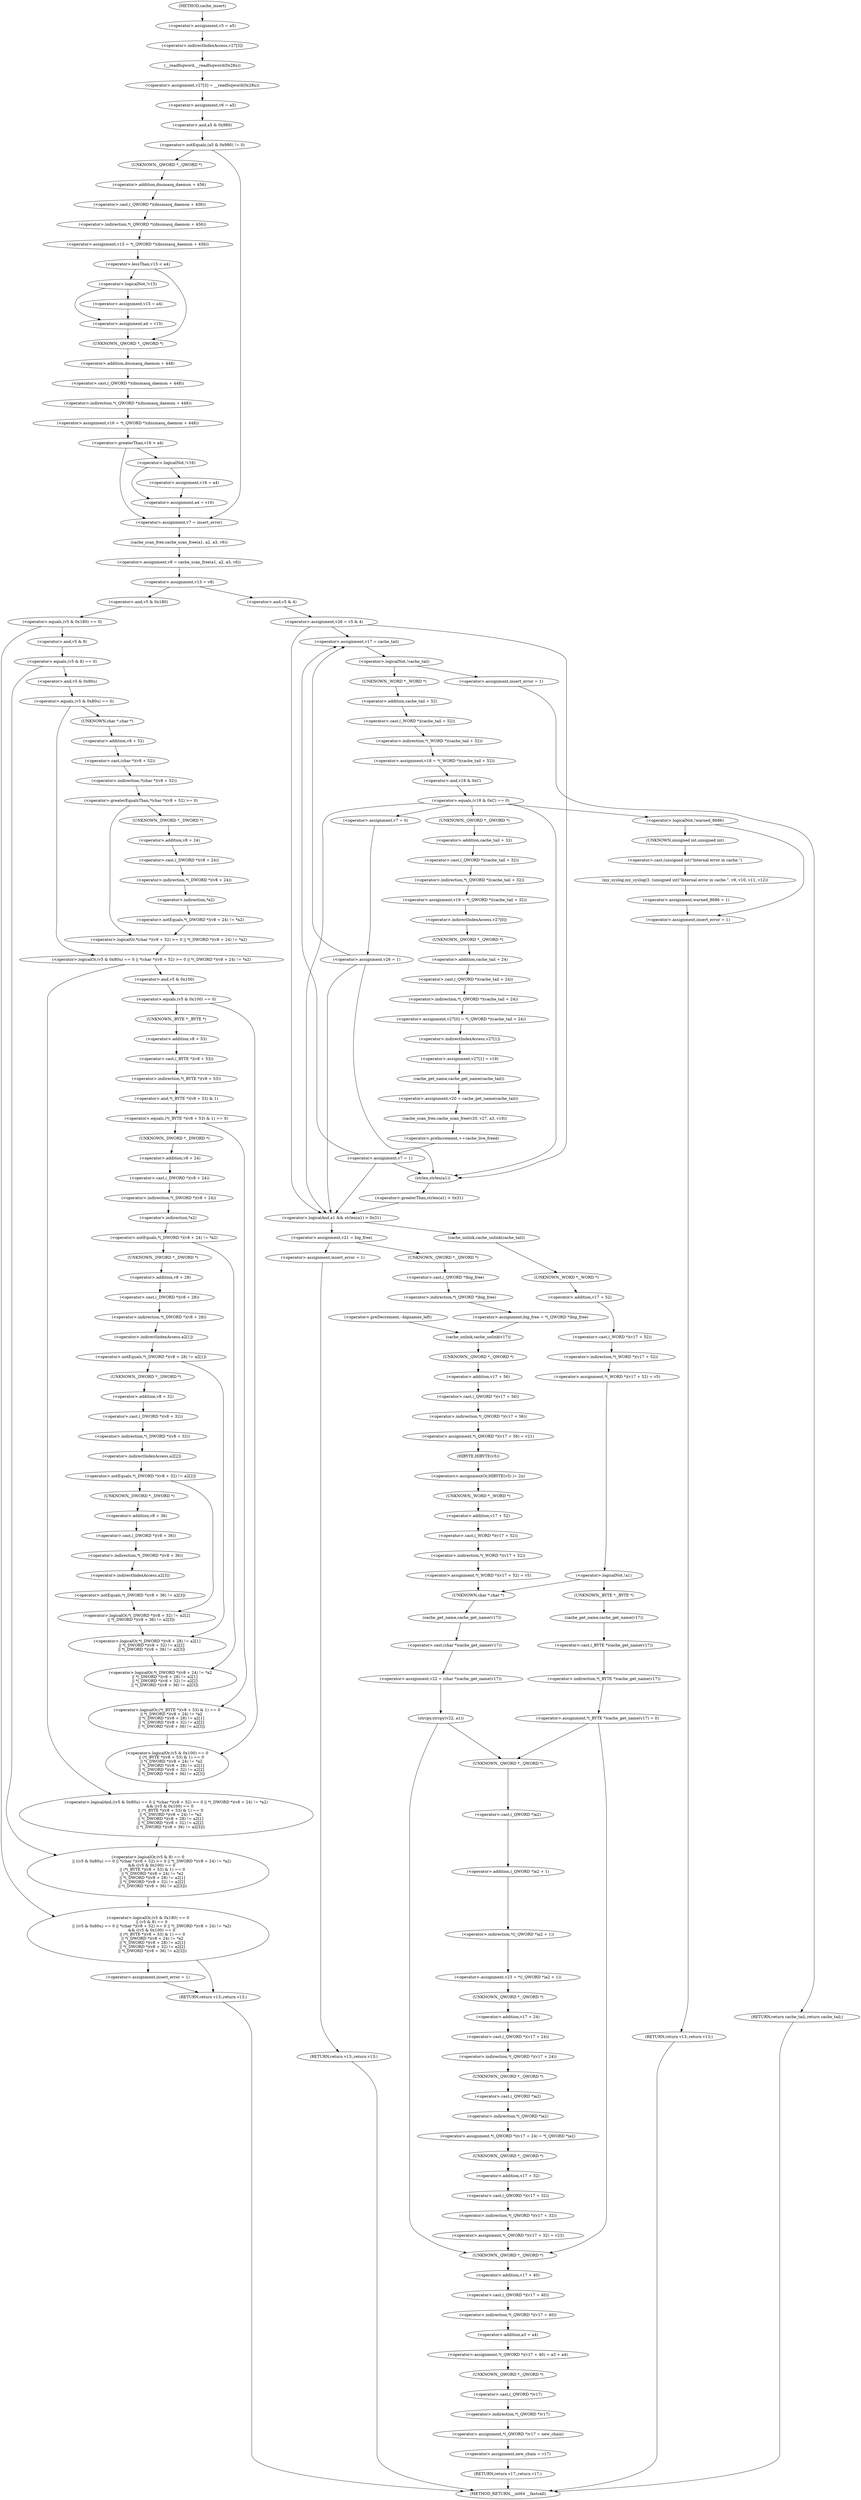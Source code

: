 digraph cache_insert {  
"1000148" [label = "(<operator>.assignment,v5 = a5)" ]
"1000151" [label = "(<operator>.assignment,v27[3] = __readfsqword(0x28u))" ]
"1000152" [label = "(<operator>.indirectIndexAccess,v27[3])" ]
"1000155" [label = "(__readfsqword,__readfsqword(0x28u))" ]
"1000157" [label = "(<operator>.assignment,v6 = a5)" ]
"1000161" [label = "(<operator>.notEquals,(a5 & 0x980) != 0)" ]
"1000162" [label = "(<operator>.and,a5 & 0x980)" ]
"1000167" [label = "(<operator>.assignment,v15 = *(_QWORD *)(dnsmasq_daemon + 456))" ]
"1000169" [label = "(<operator>.indirection,*(_QWORD *)(dnsmasq_daemon + 456))" ]
"1000170" [label = "(<operator>.cast,(_QWORD *)(dnsmasq_daemon + 456))" ]
"1000171" [label = "(UNKNOWN,_QWORD *,_QWORD *)" ]
"1000172" [label = "(<operator>.addition,dnsmasq_daemon + 456)" ]
"1000176" [label = "(<operator>.lessThan,v15 < a4)" ]
"1000181" [label = "(<operator>.logicalNot,!v15)" ]
"1000183" [label = "(<operator>.assignment,v15 = a4)" ]
"1000186" [label = "(<operator>.assignment,a4 = v15)" ]
"1000189" [label = "(<operator>.assignment,v16 = *(_QWORD *)(dnsmasq_daemon + 448))" ]
"1000191" [label = "(<operator>.indirection,*(_QWORD *)(dnsmasq_daemon + 448))" ]
"1000192" [label = "(<operator>.cast,(_QWORD *)(dnsmasq_daemon + 448))" ]
"1000193" [label = "(UNKNOWN,_QWORD *,_QWORD *)" ]
"1000194" [label = "(<operator>.addition,dnsmasq_daemon + 448)" ]
"1000198" [label = "(<operator>.greaterThan,v16 > a4)" ]
"1000203" [label = "(<operator>.logicalNot,!v16)" ]
"1000205" [label = "(<operator>.assignment,v16 = a4)" ]
"1000208" [label = "(<operator>.assignment,a4 = v16)" ]
"1000211" [label = "(<operator>.assignment,v7 = insert_error)" ]
"1000217" [label = "(<operator>.assignment,v8 = cache_scan_free(a1, a2, a3, v6))" ]
"1000219" [label = "(cache_scan_free,cache_scan_free(a1, a2, a3, v6))" ]
"1000224" [label = "(<operator>.assignment,v13 = v8)" ]
"1000231" [label = "(<operator>.logicalOr,(v5 & 0x180) == 0\n      || (v5 & 8) == 0\n      || ((v5 & 0x80u) == 0 || *(char *)(v8 + 52) >= 0 || *(_DWORD *)(v8 + 24) != *a2)\n      && ((v5 & 0x100) == 0\n       || (*(_BYTE *)(v8 + 53) & 1) == 0\n       || *(_DWORD *)(v8 + 24) != *a2\n       || *(_DWORD *)(v8 + 28) != a2[1]\n       || *(_DWORD *)(v8 + 32) != a2[2]\n       || *(_DWORD *)(v8 + 36) != a2[3]))" ]
"1000232" [label = "(<operator>.equals,(v5 & 0x180) == 0)" ]
"1000233" [label = "(<operator>.and,v5 & 0x180)" ]
"1000237" [label = "(<operator>.logicalOr,(v5 & 8) == 0\n      || ((v5 & 0x80u) == 0 || *(char *)(v8 + 52) >= 0 || *(_DWORD *)(v8 + 24) != *a2)\n      && ((v5 & 0x100) == 0\n       || (*(_BYTE *)(v8 + 53) & 1) == 0\n       || *(_DWORD *)(v8 + 24) != *a2\n       || *(_DWORD *)(v8 + 28) != a2[1]\n       || *(_DWORD *)(v8 + 32) != a2[2]\n       || *(_DWORD *)(v8 + 36) != a2[3]))" ]
"1000238" [label = "(<operator>.equals,(v5 & 8) == 0)" ]
"1000239" [label = "(<operator>.and,v5 & 8)" ]
"1000243" [label = "(<operator>.logicalAnd,((v5 & 0x80u) == 0 || *(char *)(v8 + 52) >= 0 || *(_DWORD *)(v8 + 24) != *a2)\n      && ((v5 & 0x100) == 0\n       || (*(_BYTE *)(v8 + 53) & 1) == 0\n       || *(_DWORD *)(v8 + 24) != *a2\n       || *(_DWORD *)(v8 + 28) != a2[1]\n       || *(_DWORD *)(v8 + 32) != a2[2]\n       || *(_DWORD *)(v8 + 36) != a2[3]))" ]
"1000244" [label = "(<operator>.logicalOr,(v5 & 0x80u) == 0 || *(char *)(v8 + 52) >= 0 || *(_DWORD *)(v8 + 24) != *a2)" ]
"1000245" [label = "(<operator>.equals,(v5 & 0x80u) == 0)" ]
"1000246" [label = "(<operator>.and,v5 & 0x80u)" ]
"1000250" [label = "(<operator>.logicalOr,*(char *)(v8 + 52) >= 0 || *(_DWORD *)(v8 + 24) != *a2)" ]
"1000251" [label = "(<operator>.greaterEqualsThan,*(char *)(v8 + 52) >= 0)" ]
"1000252" [label = "(<operator>.indirection,*(char *)(v8 + 52))" ]
"1000253" [label = "(<operator>.cast,(char *)(v8 + 52))" ]
"1000254" [label = "(UNKNOWN,char *,char *)" ]
"1000255" [label = "(<operator>.addition,v8 + 52)" ]
"1000259" [label = "(<operator>.notEquals,*(_DWORD *)(v8 + 24) != *a2)" ]
"1000260" [label = "(<operator>.indirection,*(_DWORD *)(v8 + 24))" ]
"1000261" [label = "(<operator>.cast,(_DWORD *)(v8 + 24))" ]
"1000262" [label = "(UNKNOWN,_DWORD *,_DWORD *)" ]
"1000263" [label = "(<operator>.addition,v8 + 24)" ]
"1000266" [label = "(<operator>.indirection,*a2)" ]
"1000268" [label = "(<operator>.logicalOr,(v5 & 0x100) == 0\n       || (*(_BYTE *)(v8 + 53) & 1) == 0\n       || *(_DWORD *)(v8 + 24) != *a2\n       || *(_DWORD *)(v8 + 28) != a2[1]\n       || *(_DWORD *)(v8 + 32) != a2[2]\n       || *(_DWORD *)(v8 + 36) != a2[3])" ]
"1000269" [label = "(<operator>.equals,(v5 & 0x100) == 0)" ]
"1000270" [label = "(<operator>.and,v5 & 0x100)" ]
"1000274" [label = "(<operator>.logicalOr,(*(_BYTE *)(v8 + 53) & 1) == 0\n       || *(_DWORD *)(v8 + 24) != *a2\n       || *(_DWORD *)(v8 + 28) != a2[1]\n       || *(_DWORD *)(v8 + 32) != a2[2]\n       || *(_DWORD *)(v8 + 36) != a2[3])" ]
"1000275" [label = "(<operator>.equals,(*(_BYTE *)(v8 + 53) & 1) == 0)" ]
"1000276" [label = "(<operator>.and,*(_BYTE *)(v8 + 53) & 1)" ]
"1000277" [label = "(<operator>.indirection,*(_BYTE *)(v8 + 53))" ]
"1000278" [label = "(<operator>.cast,(_BYTE *)(v8 + 53))" ]
"1000279" [label = "(UNKNOWN,_BYTE *,_BYTE *)" ]
"1000280" [label = "(<operator>.addition,v8 + 53)" ]
"1000285" [label = "(<operator>.logicalOr,*(_DWORD *)(v8 + 24) != *a2\n       || *(_DWORD *)(v8 + 28) != a2[1]\n       || *(_DWORD *)(v8 + 32) != a2[2]\n       || *(_DWORD *)(v8 + 36) != a2[3])" ]
"1000286" [label = "(<operator>.notEquals,*(_DWORD *)(v8 + 24) != *a2)" ]
"1000287" [label = "(<operator>.indirection,*(_DWORD *)(v8 + 24))" ]
"1000288" [label = "(<operator>.cast,(_DWORD *)(v8 + 24))" ]
"1000289" [label = "(UNKNOWN,_DWORD *,_DWORD *)" ]
"1000290" [label = "(<operator>.addition,v8 + 24)" ]
"1000293" [label = "(<operator>.indirection,*a2)" ]
"1000295" [label = "(<operator>.logicalOr,*(_DWORD *)(v8 + 28) != a2[1]\n       || *(_DWORD *)(v8 + 32) != a2[2]\n       || *(_DWORD *)(v8 + 36) != a2[3])" ]
"1000296" [label = "(<operator>.notEquals,*(_DWORD *)(v8 + 28) != a2[1])" ]
"1000297" [label = "(<operator>.indirection,*(_DWORD *)(v8 + 28))" ]
"1000298" [label = "(<operator>.cast,(_DWORD *)(v8 + 28))" ]
"1000299" [label = "(UNKNOWN,_DWORD *,_DWORD *)" ]
"1000300" [label = "(<operator>.addition,v8 + 28)" ]
"1000303" [label = "(<operator>.indirectIndexAccess,a2[1])" ]
"1000306" [label = "(<operator>.logicalOr,*(_DWORD *)(v8 + 32) != a2[2]\n       || *(_DWORD *)(v8 + 36) != a2[3])" ]
"1000307" [label = "(<operator>.notEquals,*(_DWORD *)(v8 + 32) != a2[2])" ]
"1000308" [label = "(<operator>.indirection,*(_DWORD *)(v8 + 32))" ]
"1000309" [label = "(<operator>.cast,(_DWORD *)(v8 + 32))" ]
"1000310" [label = "(UNKNOWN,_DWORD *,_DWORD *)" ]
"1000311" [label = "(<operator>.addition,v8 + 32)" ]
"1000314" [label = "(<operator>.indirectIndexAccess,a2[2])" ]
"1000317" [label = "(<operator>.notEquals,*(_DWORD *)(v8 + 36) != a2[3])" ]
"1000318" [label = "(<operator>.indirection,*(_DWORD *)(v8 + 36))" ]
"1000319" [label = "(<operator>.cast,(_DWORD *)(v8 + 36))" ]
"1000320" [label = "(UNKNOWN,_DWORD *,_DWORD *)" ]
"1000321" [label = "(<operator>.addition,v8 + 36)" ]
"1000324" [label = "(<operator>.indirectIndexAccess,a2[3])" ]
"1000328" [label = "(<operator>.assignment,insert_error = 1)" ]
"1000332" [label = "(RETURN,return v13;,return v13;)" ]
"1000334" [label = "(<operator>.assignment,v26 = v5 & 4)" ]
"1000336" [label = "(<operator>.and,v5 & 4)" ]
"1000342" [label = "(<operator>.assignment,v17 = cache_tail)" ]
"1000346" [label = "(<operator>.logicalNot,!cache_tail)" ]
"1000349" [label = "(<operator>.assignment,insert_error = 1)" ]
"1000352" [label = "(RETURN,return cache_tail;,return cache_tail;)" ]
"1000354" [label = "(<operator>.assignment,v18 = *(_WORD *)(cache_tail + 52))" ]
"1000356" [label = "(<operator>.indirection,*(_WORD *)(cache_tail + 52))" ]
"1000357" [label = "(<operator>.cast,(_WORD *)(cache_tail + 52))" ]
"1000358" [label = "(UNKNOWN,_WORD *,_WORD *)" ]
"1000359" [label = "(<operator>.addition,cache_tail + 52)" ]
"1000363" [label = "(<operator>.equals,(v18 & 0xC) == 0)" ]
"1000364" [label = "(<operator>.and,v18 & 0xC)" ]
"1000373" [label = "(<operator>.logicalNot,!warned_8686)" ]
"1000376" [label = "(my_syslog,my_syslog(3, (unsigned int)\"Internal error in cache.\", v9, v10, v11, v12))" ]
"1000378" [label = "(<operator>.cast,(unsigned int)\"Internal error in cache.\")" ]
"1000379" [label = "(UNKNOWN,unsigned int,unsigned int)" ]
"1000385" [label = "(<operator>.assignment,warned_8686 = 1)" ]
"1000388" [label = "(<operator>.assignment,insert_error = 1)" ]
"1000391" [label = "(RETURN,return v13;,return v13;)" ]
"1000396" [label = "(<operator>.assignment,v19 = *(_QWORD *)(cache_tail + 32))" ]
"1000398" [label = "(<operator>.indirection,*(_QWORD *)(cache_tail + 32))" ]
"1000399" [label = "(<operator>.cast,(_QWORD *)(cache_tail + 32))" ]
"1000400" [label = "(UNKNOWN,_QWORD *,_QWORD *)" ]
"1000401" [label = "(<operator>.addition,cache_tail + 32)" ]
"1000404" [label = "(<operator>.assignment,v27[0] = *(_QWORD *)(cache_tail + 24))" ]
"1000405" [label = "(<operator>.indirectIndexAccess,v27[0])" ]
"1000408" [label = "(<operator>.indirection,*(_QWORD *)(cache_tail + 24))" ]
"1000409" [label = "(<operator>.cast,(_QWORD *)(cache_tail + 24))" ]
"1000410" [label = "(UNKNOWN,_QWORD *,_QWORD *)" ]
"1000411" [label = "(<operator>.addition,cache_tail + 24)" ]
"1000414" [label = "(<operator>.assignment,v27[1] = v19)" ]
"1000415" [label = "(<operator>.indirectIndexAccess,v27[1])" ]
"1000419" [label = "(<operator>.assignment,v20 = cache_get_name(cache_tail))" ]
"1000421" [label = "(cache_get_name,cache_get_name(cache_tail))" ]
"1000423" [label = "(cache_scan_free,cache_scan_free(v20, v27, a3, v18))" ]
"1000428" [label = "(<operator>.preIncrement,++cache_live_freed)" ]
"1000430" [label = "(<operator>.assignment,v7 = 1)" ]
"1000435" [label = "(<operator>.assignment,v7 = 0)" ]
"1000438" [label = "(<operator>.assignment,v26 = 1)" ]
"1000442" [label = "(<operator>.logicalAnd,a1 && strlen(a1) > 0x31)" ]
"1000444" [label = "(<operator>.greaterThan,strlen(a1) > 0x31)" ]
"1000445" [label = "(strlen,strlen(a1))" ]
"1000449" [label = "(<operator>.assignment,v21 = big_free)" ]
"1000455" [label = "(<operator>.assignment,big_free = *(_QWORD *)big_free)" ]
"1000457" [label = "(<operator>.indirection,*(_QWORD *)big_free)" ]
"1000458" [label = "(<operator>.cast,(_QWORD *)big_free)" ]
"1000459" [label = "(UNKNOWN,_QWORD *,_QWORD *)" ]
"1000464" [label = "(<operator>.assignment,insert_error = 1)" ]
"1000467" [label = "(RETURN,return v13;,return v13;)" ]
"1000471" [label = "(<operator>.preDecrement,--bignames_left)" ]
"1000473" [label = "(cache_unlink,cache_unlink(v17))" ]
"1000475" [label = "(<operator>.assignment,*(_QWORD *)(v17 + 56) = v21)" ]
"1000476" [label = "(<operator>.indirection,*(_QWORD *)(v17 + 56))" ]
"1000477" [label = "(<operator>.cast,(_QWORD *)(v17 + 56))" ]
"1000478" [label = "(UNKNOWN,_QWORD *,_QWORD *)" ]
"1000479" [label = "(<operator>.addition,v17 + 56)" ]
"1000483" [label = "(<operators>.assignmentOr,HIBYTE(v5) |= 2u)" ]
"1000484" [label = "(HIBYTE,HIBYTE(v5))" ]
"1000487" [label = "(<operator>.assignment,*(_WORD *)(v17 + 52) = v5)" ]
"1000488" [label = "(<operator>.indirection,*(_WORD *)(v17 + 52))" ]
"1000489" [label = "(<operator>.cast,(_WORD *)(v17 + 52))" ]
"1000490" [label = "(UNKNOWN,_WORD *,_WORD *)" ]
"1000491" [label = "(<operator>.addition,v17 + 52)" ]
"1000497" [label = "(cache_unlink,cache_unlink(cache_tail))" ]
"1000499" [label = "(<operator>.assignment,*(_WORD *)(v17 + 52) = v5)" ]
"1000500" [label = "(<operator>.indirection,*(_WORD *)(v17 + 52))" ]
"1000501" [label = "(<operator>.cast,(_WORD *)(v17 + 52))" ]
"1000502" [label = "(UNKNOWN,_WORD *,_WORD *)" ]
"1000503" [label = "(<operator>.addition,v17 + 52)" ]
"1000508" [label = "(<operator>.logicalNot,!a1)" ]
"1000511" [label = "(<operator>.assignment,*(_BYTE *)cache_get_name(v17) = 0)" ]
"1000512" [label = "(<operator>.indirection,*(_BYTE *)cache_get_name(v17))" ]
"1000513" [label = "(<operator>.cast,(_BYTE *)cache_get_name(v17))" ]
"1000514" [label = "(UNKNOWN,_BYTE *,_BYTE *)" ]
"1000515" [label = "(cache_get_name,cache_get_name(v17))" ]
"1000519" [label = "(<operator>.assignment,v22 = (char *)cache_get_name(v17))" ]
"1000521" [label = "(<operator>.cast,(char *)cache_get_name(v17))" ]
"1000522" [label = "(UNKNOWN,char *,char *)" ]
"1000523" [label = "(cache_get_name,cache_get_name(v17))" ]
"1000525" [label = "(strcpy,strcpy(v22, a1))" ]
"1000532" [label = "(<operator>.assignment,v23 = *((_QWORD *)a2 + 1))" ]
"1000534" [label = "(<operator>.indirection,*((_QWORD *)a2 + 1))" ]
"1000535" [label = "(<operator>.addition,(_QWORD *)a2 + 1)" ]
"1000536" [label = "(<operator>.cast,(_QWORD *)a2)" ]
"1000537" [label = "(UNKNOWN,_QWORD *,_QWORD *)" ]
"1000540" [label = "(<operator>.assignment,*(_QWORD *)(v17 + 24) = *(_QWORD *)a2)" ]
"1000541" [label = "(<operator>.indirection,*(_QWORD *)(v17 + 24))" ]
"1000542" [label = "(<operator>.cast,(_QWORD *)(v17 + 24))" ]
"1000543" [label = "(UNKNOWN,_QWORD *,_QWORD *)" ]
"1000544" [label = "(<operator>.addition,v17 + 24)" ]
"1000547" [label = "(<operator>.indirection,*(_QWORD *)a2)" ]
"1000548" [label = "(<operator>.cast,(_QWORD *)a2)" ]
"1000549" [label = "(UNKNOWN,_QWORD *,_QWORD *)" ]
"1000551" [label = "(<operator>.assignment,*(_QWORD *)(v17 + 32) = v23)" ]
"1000552" [label = "(<operator>.indirection,*(_QWORD *)(v17 + 32))" ]
"1000553" [label = "(<operator>.cast,(_QWORD *)(v17 + 32))" ]
"1000554" [label = "(UNKNOWN,_QWORD *,_QWORD *)" ]
"1000555" [label = "(<operator>.addition,v17 + 32)" ]
"1000559" [label = "(<operator>.assignment,*(_QWORD *)(v17 + 40) = a3 + a4)" ]
"1000560" [label = "(<operator>.indirection,*(_QWORD *)(v17 + 40))" ]
"1000561" [label = "(<operator>.cast,(_QWORD *)(v17 + 40))" ]
"1000562" [label = "(UNKNOWN,_QWORD *,_QWORD *)" ]
"1000563" [label = "(<operator>.addition,v17 + 40)" ]
"1000566" [label = "(<operator>.addition,a3 + a4)" ]
"1000569" [label = "(<operator>.assignment,*(_QWORD *)v17 = new_chain)" ]
"1000570" [label = "(<operator>.indirection,*(_QWORD *)v17)" ]
"1000571" [label = "(<operator>.cast,(_QWORD *)v17)" ]
"1000572" [label = "(UNKNOWN,_QWORD *,_QWORD *)" ]
"1000575" [label = "(<operator>.assignment,new_chain = v17)" ]
"1000578" [label = "(RETURN,return v17;,return v17;)" ]
"1000121" [label = "(METHOD,cache_insert)" ]
"1000580" [label = "(METHOD_RETURN,__int64 __fastcall)" ]
  "1000148" -> "1000152" 
  "1000151" -> "1000157" 
  "1000152" -> "1000155" 
  "1000155" -> "1000151" 
  "1000157" -> "1000162" 
  "1000161" -> "1000171" 
  "1000161" -> "1000211" 
  "1000162" -> "1000161" 
  "1000167" -> "1000176" 
  "1000169" -> "1000167" 
  "1000170" -> "1000169" 
  "1000171" -> "1000172" 
  "1000172" -> "1000170" 
  "1000176" -> "1000181" 
  "1000176" -> "1000193" 
  "1000181" -> "1000183" 
  "1000181" -> "1000186" 
  "1000183" -> "1000186" 
  "1000186" -> "1000193" 
  "1000189" -> "1000198" 
  "1000191" -> "1000189" 
  "1000192" -> "1000191" 
  "1000193" -> "1000194" 
  "1000194" -> "1000192" 
  "1000198" -> "1000203" 
  "1000198" -> "1000211" 
  "1000203" -> "1000205" 
  "1000203" -> "1000208" 
  "1000205" -> "1000208" 
  "1000208" -> "1000211" 
  "1000211" -> "1000219" 
  "1000217" -> "1000224" 
  "1000219" -> "1000217" 
  "1000224" -> "1000233" 
  "1000224" -> "1000336" 
  "1000231" -> "1000328" 
  "1000231" -> "1000332" 
  "1000232" -> "1000231" 
  "1000232" -> "1000239" 
  "1000233" -> "1000232" 
  "1000237" -> "1000231" 
  "1000238" -> "1000237" 
  "1000238" -> "1000246" 
  "1000239" -> "1000238" 
  "1000243" -> "1000237" 
  "1000244" -> "1000243" 
  "1000244" -> "1000270" 
  "1000245" -> "1000254" 
  "1000245" -> "1000244" 
  "1000246" -> "1000245" 
  "1000250" -> "1000244" 
  "1000251" -> "1000262" 
  "1000251" -> "1000250" 
  "1000252" -> "1000251" 
  "1000253" -> "1000252" 
  "1000254" -> "1000255" 
  "1000255" -> "1000253" 
  "1000259" -> "1000250" 
  "1000260" -> "1000266" 
  "1000261" -> "1000260" 
  "1000262" -> "1000263" 
  "1000263" -> "1000261" 
  "1000266" -> "1000259" 
  "1000268" -> "1000243" 
  "1000269" -> "1000279" 
  "1000269" -> "1000268" 
  "1000270" -> "1000269" 
  "1000274" -> "1000268" 
  "1000275" -> "1000289" 
  "1000275" -> "1000274" 
  "1000276" -> "1000275" 
  "1000277" -> "1000276" 
  "1000278" -> "1000277" 
  "1000279" -> "1000280" 
  "1000280" -> "1000278" 
  "1000285" -> "1000274" 
  "1000286" -> "1000299" 
  "1000286" -> "1000285" 
  "1000287" -> "1000293" 
  "1000288" -> "1000287" 
  "1000289" -> "1000290" 
  "1000290" -> "1000288" 
  "1000293" -> "1000286" 
  "1000295" -> "1000285" 
  "1000296" -> "1000310" 
  "1000296" -> "1000295" 
  "1000297" -> "1000303" 
  "1000298" -> "1000297" 
  "1000299" -> "1000300" 
  "1000300" -> "1000298" 
  "1000303" -> "1000296" 
  "1000306" -> "1000295" 
  "1000307" -> "1000320" 
  "1000307" -> "1000306" 
  "1000308" -> "1000314" 
  "1000309" -> "1000308" 
  "1000310" -> "1000311" 
  "1000311" -> "1000309" 
  "1000314" -> "1000307" 
  "1000317" -> "1000306" 
  "1000318" -> "1000324" 
  "1000319" -> "1000318" 
  "1000320" -> "1000321" 
  "1000321" -> "1000319" 
  "1000324" -> "1000317" 
  "1000328" -> "1000332" 
  "1000332" -> "1000580" 
  "1000334" -> "1000342" 
  "1000334" -> "1000442" 
  "1000334" -> "1000445" 
  "1000336" -> "1000334" 
  "1000342" -> "1000346" 
  "1000346" -> "1000349" 
  "1000346" -> "1000358" 
  "1000349" -> "1000352" 
  "1000352" -> "1000580" 
  "1000354" -> "1000364" 
  "1000356" -> "1000354" 
  "1000357" -> "1000356" 
  "1000358" -> "1000359" 
  "1000359" -> "1000357" 
  "1000363" -> "1000442" 
  "1000363" -> "1000445" 
  "1000363" -> "1000373" 
  "1000363" -> "1000400" 
  "1000363" -> "1000435" 
  "1000364" -> "1000363" 
  "1000373" -> "1000379" 
  "1000373" -> "1000388" 
  "1000376" -> "1000385" 
  "1000378" -> "1000376" 
  "1000379" -> "1000378" 
  "1000385" -> "1000388" 
  "1000388" -> "1000391" 
  "1000391" -> "1000580" 
  "1000396" -> "1000405" 
  "1000398" -> "1000396" 
  "1000399" -> "1000398" 
  "1000400" -> "1000401" 
  "1000401" -> "1000399" 
  "1000404" -> "1000415" 
  "1000405" -> "1000410" 
  "1000408" -> "1000404" 
  "1000409" -> "1000408" 
  "1000410" -> "1000411" 
  "1000411" -> "1000409" 
  "1000414" -> "1000421" 
  "1000415" -> "1000414" 
  "1000419" -> "1000423" 
  "1000421" -> "1000419" 
  "1000423" -> "1000428" 
  "1000428" -> "1000430" 
  "1000430" -> "1000342" 
  "1000430" -> "1000442" 
  "1000430" -> "1000445" 
  "1000435" -> "1000438" 
  "1000438" -> "1000342" 
  "1000438" -> "1000442" 
  "1000438" -> "1000445" 
  "1000442" -> "1000449" 
  "1000442" -> "1000497" 
  "1000444" -> "1000442" 
  "1000445" -> "1000444" 
  "1000449" -> "1000459" 
  "1000449" -> "1000464" 
  "1000455" -> "1000473" 
  "1000457" -> "1000455" 
  "1000458" -> "1000457" 
  "1000459" -> "1000458" 
  "1000464" -> "1000467" 
  "1000467" -> "1000580" 
  "1000471" -> "1000473" 
  "1000473" -> "1000478" 
  "1000475" -> "1000484" 
  "1000476" -> "1000475" 
  "1000477" -> "1000476" 
  "1000478" -> "1000479" 
  "1000479" -> "1000477" 
  "1000483" -> "1000490" 
  "1000484" -> "1000483" 
  "1000487" -> "1000522" 
  "1000488" -> "1000487" 
  "1000489" -> "1000488" 
  "1000490" -> "1000491" 
  "1000491" -> "1000489" 
  "1000497" -> "1000502" 
  "1000499" -> "1000508" 
  "1000500" -> "1000499" 
  "1000501" -> "1000500" 
  "1000502" -> "1000503" 
  "1000503" -> "1000501" 
  "1000508" -> "1000514" 
  "1000508" -> "1000522" 
  "1000511" -> "1000562" 
  "1000511" -> "1000537" 
  "1000512" -> "1000511" 
  "1000513" -> "1000512" 
  "1000514" -> "1000515" 
  "1000515" -> "1000513" 
  "1000519" -> "1000525" 
  "1000521" -> "1000519" 
  "1000522" -> "1000523" 
  "1000523" -> "1000521" 
  "1000525" -> "1000562" 
  "1000525" -> "1000537" 
  "1000532" -> "1000543" 
  "1000534" -> "1000532" 
  "1000535" -> "1000534" 
  "1000536" -> "1000535" 
  "1000537" -> "1000536" 
  "1000540" -> "1000554" 
  "1000541" -> "1000549" 
  "1000542" -> "1000541" 
  "1000543" -> "1000544" 
  "1000544" -> "1000542" 
  "1000547" -> "1000540" 
  "1000548" -> "1000547" 
  "1000549" -> "1000548" 
  "1000551" -> "1000562" 
  "1000552" -> "1000551" 
  "1000553" -> "1000552" 
  "1000554" -> "1000555" 
  "1000555" -> "1000553" 
  "1000559" -> "1000572" 
  "1000560" -> "1000566" 
  "1000561" -> "1000560" 
  "1000562" -> "1000563" 
  "1000563" -> "1000561" 
  "1000566" -> "1000559" 
  "1000569" -> "1000575" 
  "1000570" -> "1000569" 
  "1000571" -> "1000570" 
  "1000572" -> "1000571" 
  "1000575" -> "1000578" 
  "1000578" -> "1000580" 
  "1000121" -> "1000148" 
}
